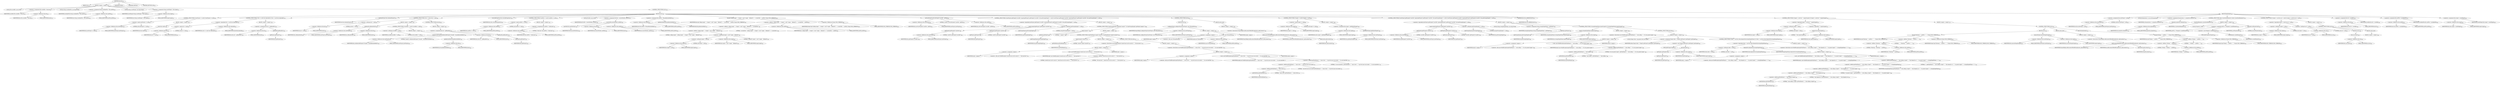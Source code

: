 digraph "execute" {  
"489" [label = <(METHOD,execute)<SUB>324</SUB>> ]
"20" [label = <(PARAM,this)<SUB>324</SUB>> ]
"490" [label = <(BLOCK,&lt;empty&gt;,&lt;empty&gt;)<SUB>324</SUB>> ]
"491" [label = <(LOCAL,File savedDir: java.io.File)> ]
"492" [label = <(&lt;operator&gt;.assignment,File savedDir = this.dir)<SUB>325</SUB>> ]
"493" [label = <(IDENTIFIER,savedDir,File savedDir = this.dir)<SUB>325</SUB>> ]
"494" [label = <(&lt;operator&gt;.fieldAccess,this.dir)<SUB>325</SUB>> ]
"495" [label = <(IDENTIFIER,this,File savedDir = this.dir)<SUB>325</SUB>> ]
"496" [label = <(FIELD_IDENTIFIER,dir,dir)<SUB>325</SUB>> ]
"497" [label = <(LOCAL,String savedAntFile: java.lang.String)> ]
"498" [label = <(&lt;operator&gt;.assignment,String savedAntFile = this.antFile)<SUB>326</SUB>> ]
"499" [label = <(IDENTIFIER,savedAntFile,String savedAntFile = this.antFile)<SUB>326</SUB>> ]
"500" [label = <(&lt;operator&gt;.fieldAccess,this.antFile)<SUB>326</SUB>> ]
"501" [label = <(IDENTIFIER,this,String savedAntFile = this.antFile)<SUB>326</SUB>> ]
"502" [label = <(FIELD_IDENTIFIER,antFile,antFile)<SUB>326</SUB>> ]
"503" [label = <(LOCAL,String savedTarget: java.lang.String)> ]
"504" [label = <(&lt;operator&gt;.assignment,String savedTarget = this.target)<SUB>327</SUB>> ]
"505" [label = <(IDENTIFIER,savedTarget,String savedTarget = this.target)<SUB>327</SUB>> ]
"506" [label = <(&lt;operator&gt;.fieldAccess,this.target)<SUB>327</SUB>> ]
"507" [label = <(IDENTIFIER,this,String savedTarget = this.target)<SUB>327</SUB>> ]
"508" [label = <(FIELD_IDENTIFIER,target,target)<SUB>327</SUB>> ]
"509" [label = <(CONTROL_STRUCTURE,try,try)<SUB>328</SUB>> ]
"510" [label = <(BLOCK,try,try)<SUB>328</SUB>> ]
"511" [label = <(CONTROL_STRUCTURE,if (newProject == null),if (newProject == null))<SUB>329</SUB>> ]
"512" [label = <(&lt;operator&gt;.equals,newProject == null)<SUB>329</SUB>> ]
"513" [label = <(&lt;operator&gt;.fieldAccess,this.newProject)<SUB>329</SUB>> ]
"514" [label = <(IDENTIFIER,this,newProject == null)<SUB>329</SUB>> ]
"515" [label = <(FIELD_IDENTIFIER,newProject,newProject)<SUB>329</SUB>> ]
"516" [label = <(LITERAL,null,newProject == null)<SUB>329</SUB>> ]
"517" [label = <(BLOCK,&lt;empty&gt;,&lt;empty&gt;)<SUB>329</SUB>> ]
"518" [label = <(reinit,this.reinit())<SUB>330</SUB>> ]
"19" [label = <(IDENTIFIER,this,this.reinit())<SUB>330</SUB>> ]
"519" [label = <(CONTROL_STRUCTURE,if ((dir == null) &amp;&amp; (inheritAll)),if ((dir == null) &amp;&amp; (inheritAll)))<SUB>333</SUB>> ]
"520" [label = <(&lt;operator&gt;.logicalAnd,(dir == null) &amp;&amp; (inheritAll))<SUB>333</SUB>> ]
"521" [label = <(&lt;operator&gt;.equals,dir == null)<SUB>333</SUB>> ]
"522" [label = <(&lt;operator&gt;.fieldAccess,this.dir)<SUB>333</SUB>> ]
"523" [label = <(IDENTIFIER,this,dir == null)<SUB>333</SUB>> ]
"524" [label = <(FIELD_IDENTIFIER,dir,dir)<SUB>333</SUB>> ]
"525" [label = <(LITERAL,null,dir == null)<SUB>333</SUB>> ]
"526" [label = <(&lt;operator&gt;.fieldAccess,this.inheritAll)<SUB>333</SUB>> ]
"527" [label = <(IDENTIFIER,this,(dir == null) &amp;&amp; (inheritAll))<SUB>333</SUB>> ]
"528" [label = <(FIELD_IDENTIFIER,inheritAll,inheritAll)<SUB>333</SUB>> ]
"529" [label = <(BLOCK,&lt;empty&gt;,&lt;empty&gt;)<SUB>333</SUB>> ]
"530" [label = <(&lt;operator&gt;.assignment,this.dir = getBaseDir())<SUB>334</SUB>> ]
"531" [label = <(&lt;operator&gt;.fieldAccess,this.dir)<SUB>334</SUB>> ]
"532" [label = <(IDENTIFIER,this,this.dir = getBaseDir())<SUB>334</SUB>> ]
"533" [label = <(FIELD_IDENTIFIER,dir,dir)<SUB>334</SUB>> ]
"534" [label = <(getBaseDir,getBaseDir())<SUB>334</SUB>> ]
"535" [label = <(getProject,getProject())<SUB>334</SUB>> ]
"21" [label = <(IDENTIFIER,this,getProject())<SUB>334</SUB>> ]
"536" [label = <(initializeProject,this.initializeProject())<SUB>337</SUB>> ]
"22" [label = <(IDENTIFIER,this,this.initializeProject())<SUB>337</SUB>> ]
"537" [label = <(CONTROL_STRUCTURE,if (dir != null),if (dir != null))<SUB>339</SUB>> ]
"538" [label = <(&lt;operator&gt;.notEquals,dir != null)<SUB>339</SUB>> ]
"539" [label = <(&lt;operator&gt;.fieldAccess,this.dir)<SUB>339</SUB>> ]
"540" [label = <(IDENTIFIER,this,dir != null)<SUB>339</SUB>> ]
"541" [label = <(FIELD_IDENTIFIER,dir,dir)<SUB>339</SUB>> ]
"542" [label = <(LITERAL,null,dir != null)<SUB>339</SUB>> ]
"543" [label = <(BLOCK,&lt;empty&gt;,&lt;empty&gt;)<SUB>339</SUB>> ]
"544" [label = <(setBaseDir,setBaseDir(dir))<SUB>340</SUB>> ]
"545" [label = <(&lt;operator&gt;.fieldAccess,this.newProject)<SUB>340</SUB>> ]
"546" [label = <(IDENTIFIER,this,setBaseDir(dir))<SUB>340</SUB>> ]
"547" [label = <(FIELD_IDENTIFIER,newProject,newProject)<SUB>340</SUB>> ]
"548" [label = <(&lt;operator&gt;.fieldAccess,this.dir)<SUB>340</SUB>> ]
"549" [label = <(IDENTIFIER,this,setBaseDir(dir))<SUB>340</SUB>> ]
"550" [label = <(FIELD_IDENTIFIER,dir,dir)<SUB>340</SUB>> ]
"551" [label = <(CONTROL_STRUCTURE,if (savedDir != null),if (savedDir != null))<SUB>341</SUB>> ]
"552" [label = <(&lt;operator&gt;.notEquals,savedDir != null)<SUB>341</SUB>> ]
"553" [label = <(IDENTIFIER,savedDir,savedDir != null)<SUB>341</SUB>> ]
"554" [label = <(LITERAL,null,savedDir != null)<SUB>341</SUB>> ]
"555" [label = <(BLOCK,&lt;empty&gt;,&lt;empty&gt;)<SUB>341</SUB>> ]
"556" [label = <(setInheritedProperty,setInheritedProperty(&quot;basedir&quot;, dir.getAbsolutePath()))<SUB>343</SUB>> ]
"557" [label = <(&lt;operator&gt;.fieldAccess,this.newProject)<SUB>343</SUB>> ]
"558" [label = <(IDENTIFIER,this,setInheritedProperty(&quot;basedir&quot;, dir.getAbsolutePath()))<SUB>343</SUB>> ]
"559" [label = <(FIELD_IDENTIFIER,newProject,newProject)<SUB>343</SUB>> ]
"560" [label = <(LITERAL,&quot;basedir&quot;,setInheritedProperty(&quot;basedir&quot;, dir.getAbsolutePath()))<SUB>343</SUB>> ]
"561" [label = <(getAbsolutePath,dir.getAbsolutePath())<SUB>344</SUB>> ]
"562" [label = <(&lt;operator&gt;.fieldAccess,this.dir)<SUB>344</SUB>> ]
"563" [label = <(IDENTIFIER,this,dir.getAbsolutePath())<SUB>344</SUB>> ]
"564" [label = <(FIELD_IDENTIFIER,dir,dir)<SUB>344</SUB>> ]
"565" [label = <(CONTROL_STRUCTURE,else,else)<SUB>346</SUB>> ]
"566" [label = <(BLOCK,&lt;empty&gt;,&lt;empty&gt;)<SUB>346</SUB>> ]
"567" [label = <(&lt;operator&gt;.assignment,this.dir = getBaseDir())<SUB>347</SUB>> ]
"568" [label = <(&lt;operator&gt;.fieldAccess,this.dir)<SUB>347</SUB>> ]
"569" [label = <(IDENTIFIER,this,this.dir = getBaseDir())<SUB>347</SUB>> ]
"570" [label = <(FIELD_IDENTIFIER,dir,dir)<SUB>347</SUB>> ]
"571" [label = <(getBaseDir,getBaseDir())<SUB>347</SUB>> ]
"572" [label = <(getProject,getProject())<SUB>347</SUB>> ]
"23" [label = <(IDENTIFIER,this,getProject())<SUB>347</SUB>> ]
"573" [label = <(overrideProperties,this.overrideProperties())<SUB>350</SUB>> ]
"24" [label = <(IDENTIFIER,this,this.overrideProperties())<SUB>350</SUB>> ]
"574" [label = <(CONTROL_STRUCTURE,if (antFile == null),if (antFile == null))<SUB>352</SUB>> ]
"575" [label = <(&lt;operator&gt;.equals,antFile == null)<SUB>352</SUB>> ]
"576" [label = <(&lt;operator&gt;.fieldAccess,this.antFile)<SUB>352</SUB>> ]
"577" [label = <(IDENTIFIER,this,antFile == null)<SUB>352</SUB>> ]
"578" [label = <(FIELD_IDENTIFIER,antFile,antFile)<SUB>352</SUB>> ]
"579" [label = <(LITERAL,null,antFile == null)<SUB>352</SUB>> ]
"580" [label = <(BLOCK,&lt;empty&gt;,&lt;empty&gt;)<SUB>352</SUB>> ]
"581" [label = <(&lt;operator&gt;.assignment,this.antFile = &quot;build.xml&quot;)<SUB>353</SUB>> ]
"582" [label = <(&lt;operator&gt;.fieldAccess,this.antFile)<SUB>353</SUB>> ]
"583" [label = <(IDENTIFIER,this,this.antFile = &quot;build.xml&quot;)<SUB>353</SUB>> ]
"584" [label = <(FIELD_IDENTIFIER,antFile,antFile)<SUB>353</SUB>> ]
"585" [label = <(LITERAL,&quot;build.xml&quot;,this.antFile = &quot;build.xml&quot;)<SUB>353</SUB>> ]
"586" [label = <(LOCAL,File file: java.io.File)> ]
"587" [label = <(&lt;operator&gt;.assignment,File file = resolveFile(dir, antFile))<SUB>356</SUB>> ]
"588" [label = <(IDENTIFIER,file,File file = resolveFile(dir, antFile))<SUB>356</SUB>> ]
"589" [label = <(resolveFile,resolveFile(dir, antFile))<SUB>356</SUB>> ]
"590" [label = <(newFileUtils,newFileUtils())<SUB>356</SUB>> ]
"591" [label = <(IDENTIFIER,FileUtils,newFileUtils())<SUB>356</SUB>> ]
"592" [label = <(&lt;operator&gt;.fieldAccess,this.dir)<SUB>356</SUB>> ]
"593" [label = <(IDENTIFIER,this,resolveFile(dir, antFile))<SUB>356</SUB>> ]
"594" [label = <(FIELD_IDENTIFIER,dir,dir)<SUB>356</SUB>> ]
"595" [label = <(&lt;operator&gt;.fieldAccess,this.antFile)<SUB>356</SUB>> ]
"596" [label = <(IDENTIFIER,this,resolveFile(dir, antFile))<SUB>356</SUB>> ]
"597" [label = <(FIELD_IDENTIFIER,antFile,antFile)<SUB>356</SUB>> ]
"598" [label = <(&lt;operator&gt;.assignment,this.antFile = file.getAbsolutePath())<SUB>357</SUB>> ]
"599" [label = <(&lt;operator&gt;.fieldAccess,this.antFile)<SUB>357</SUB>> ]
"600" [label = <(IDENTIFIER,this,this.antFile = file.getAbsolutePath())<SUB>357</SUB>> ]
"601" [label = <(FIELD_IDENTIFIER,antFile,antFile)<SUB>357</SUB>> ]
"602" [label = <(getAbsolutePath,file.getAbsolutePath())<SUB>357</SUB>> ]
"603" [label = <(IDENTIFIER,file,file.getAbsolutePath())<SUB>357</SUB>> ]
"604" [label = <(log,log(&quot;calling target &quot; + (target != null ? target : &quot;[default]&quot;) + &quot; in build file &quot; + antFile, Project.MSG_VERBOSE))<SUB>359</SUB>> ]
"25" [label = <(IDENTIFIER,this,log(&quot;calling target &quot; + (target != null ? target : &quot;[default]&quot;) + &quot; in build file &quot; + antFile, Project.MSG_VERBOSE))<SUB>359</SUB>> ]
"605" [label = <(&lt;operator&gt;.addition,&quot;calling target &quot; + (target != null ? target : &quot;[default]&quot;) + &quot; in build file &quot; + antFile)<SUB>359</SUB>> ]
"606" [label = <(&lt;operator&gt;.addition,&quot;calling target &quot; + (target != null ? target : &quot;[default]&quot;) + &quot; in build file &quot;)<SUB>359</SUB>> ]
"607" [label = <(&lt;operator&gt;.addition,&quot;calling target &quot; + (target != null ? target : &quot;[default]&quot;))<SUB>359</SUB>> ]
"608" [label = <(LITERAL,&quot;calling target &quot;,&quot;calling target &quot; + (target != null ? target : &quot;[default]&quot;))<SUB>359</SUB>> ]
"609" [label = <(&lt;operator&gt;.conditional,target != null ? target : &quot;[default]&quot;)<SUB>359</SUB>> ]
"610" [label = <(&lt;operator&gt;.notEquals,target != null)<SUB>359</SUB>> ]
"611" [label = <(&lt;operator&gt;.fieldAccess,this.target)<SUB>359</SUB>> ]
"612" [label = <(IDENTIFIER,this,target != null)<SUB>359</SUB>> ]
"613" [label = <(FIELD_IDENTIFIER,target,target)<SUB>359</SUB>> ]
"614" [label = <(LITERAL,null,target != null)<SUB>359</SUB>> ]
"615" [label = <(&lt;operator&gt;.fieldAccess,this.target)<SUB>359</SUB>> ]
"616" [label = <(IDENTIFIER,this,target != null ? target : &quot;[default]&quot;)<SUB>359</SUB>> ]
"617" [label = <(FIELD_IDENTIFIER,target,target)<SUB>359</SUB>> ]
"618" [label = <(LITERAL,&quot;[default]&quot;,target != null ? target : &quot;[default]&quot;)<SUB>359</SUB>> ]
"619" [label = <(LITERAL,&quot; in build file &quot;,&quot;calling target &quot; + (target != null ? target : &quot;[default]&quot;) + &quot; in build file &quot;)<SUB>360</SUB>> ]
"620" [label = <(&lt;operator&gt;.fieldAccess,this.antFile)<SUB>360</SUB>> ]
"621" [label = <(IDENTIFIER,this,&quot;calling target &quot; + (target != null ? target : &quot;[default]&quot;) + &quot; in build file &quot; + antFile)<SUB>360</SUB>> ]
"622" [label = <(FIELD_IDENTIFIER,antFile,antFile)<SUB>360</SUB>> ]
"623" [label = <(&lt;operator&gt;.fieldAccess,Project.MSG_VERBOSE)<SUB>360</SUB>> ]
"624" [label = <(IDENTIFIER,Project,log(&quot;calling target &quot; + (target != null ? target : &quot;[default]&quot;) + &quot; in build file &quot; + antFile, Project.MSG_VERBOSE))<SUB>360</SUB>> ]
"625" [label = <(FIELD_IDENTIFIER,MSG_VERBOSE,MSG_VERBOSE)<SUB>360</SUB>> ]
"626" [label = <(setUserProperty,setUserProperty(&quot;ant.file&quot;, antFile))<SUB>361</SUB>> ]
"627" [label = <(&lt;operator&gt;.fieldAccess,this.newProject)<SUB>361</SUB>> ]
"628" [label = <(IDENTIFIER,this,setUserProperty(&quot;ant.file&quot;, antFile))<SUB>361</SUB>> ]
"629" [label = <(FIELD_IDENTIFIER,newProject,newProject)<SUB>361</SUB>> ]
"630" [label = <(LITERAL,&quot;ant.file&quot;,setUserProperty(&quot;ant.file&quot;, antFile))<SUB>361</SUB>> ]
"631" [label = <(&lt;operator&gt;.fieldAccess,this.antFile)<SUB>361</SUB>> ]
"632" [label = <(IDENTIFIER,this,setUserProperty(&quot;ant.file&quot;, antFile))<SUB>361</SUB>> ]
"633" [label = <(FIELD_IDENTIFIER,antFile,antFile)<SUB>361</SUB>> ]
"634" [label = <(CONTROL_STRUCTURE,if (newProject.getProperty(&quot;ant.file&quot;).equals(getProject().getProperty(&quot;ant.file&quot;)) &amp;&amp; getOwningTarget() != null),if (newProject.getProperty(&quot;ant.file&quot;).equals(getProject().getProperty(&quot;ant.file&quot;)) &amp;&amp; getOwningTarget() != null))<SUB>365</SUB>> ]
"635" [label = <(&lt;operator&gt;.logicalAnd,newProject.getProperty(&quot;ant.file&quot;).equals(getProject().getProperty(&quot;ant.file&quot;)) &amp;&amp; getOwningTarget() != null)<SUB>365</SUB>> ]
"636" [label = <(equals,equals(getProject().getProperty(&quot;ant.file&quot;)))<SUB>365</SUB>> ]
"637" [label = <(getProperty,getProperty(&quot;ant.file&quot;))<SUB>365</SUB>> ]
"638" [label = <(&lt;operator&gt;.fieldAccess,this.newProject)<SUB>365</SUB>> ]
"639" [label = <(IDENTIFIER,this,getProperty(&quot;ant.file&quot;))<SUB>365</SUB>> ]
"640" [label = <(FIELD_IDENTIFIER,newProject,newProject)<SUB>365</SUB>> ]
"641" [label = <(LITERAL,&quot;ant.file&quot;,getProperty(&quot;ant.file&quot;))<SUB>365</SUB>> ]
"642" [label = <(getProperty,getProperty(&quot;ant.file&quot;))<SUB>366</SUB>> ]
"643" [label = <(getProject,getProject())<SUB>366</SUB>> ]
"26" [label = <(IDENTIFIER,this,getProject())<SUB>366</SUB>> ]
"644" [label = <(LITERAL,&quot;ant.file&quot;,getProperty(&quot;ant.file&quot;))<SUB>366</SUB>> ]
"645" [label = <(&lt;operator&gt;.notEquals,getOwningTarget() != null)<SUB>367</SUB>> ]
"646" [label = <(getOwningTarget,getOwningTarget())<SUB>367</SUB>> ]
"27" [label = <(IDENTIFIER,this,getOwningTarget())<SUB>367</SUB>> ]
"647" [label = <(LITERAL,null,getOwningTarget() != null)<SUB>367</SUB>> ]
"648" [label = <(BLOCK,&lt;empty&gt;,&lt;empty&gt;)<SUB>367</SUB>> ]
"649" [label = <(CONTROL_STRUCTURE,if (getOwningTarget().getName().equals(&quot;&quot;)),if (getOwningTarget().getName().equals(&quot;&quot;)))<SUB>369</SUB>> ]
"650" [label = <(equals,equals(&quot;&quot;))<SUB>369</SUB>> ]
"651" [label = <(getName,getName())<SUB>369</SUB>> ]
"652" [label = <(getOwningTarget,getOwningTarget())<SUB>369</SUB>> ]
"28" [label = <(IDENTIFIER,this,getOwningTarget())<SUB>369</SUB>> ]
"653" [label = <(LITERAL,&quot;&quot;,equals(&quot;&quot;))<SUB>369</SUB>> ]
"654" [label = <(BLOCK,&lt;empty&gt;,&lt;empty&gt;)<SUB>369</SUB>> ]
"655" [label = <(CONTROL_STRUCTURE,if (getTaskName().equals(&quot;antcall&quot;)),if (getTaskName().equals(&quot;antcall&quot;)))<SUB>370</SUB>> ]
"656" [label = <(equals,equals(&quot;antcall&quot;))<SUB>370</SUB>> ]
"657" [label = <(getTaskName,getTaskName())<SUB>370</SUB>> ]
"29" [label = <(IDENTIFIER,this,getTaskName())<SUB>370</SUB>> ]
"658" [label = <(LITERAL,&quot;antcall&quot;,equals(&quot;antcall&quot;))<SUB>370</SUB>> ]
"659" [label = <(BLOCK,&lt;empty&gt;,&lt;empty&gt;)<SUB>370</SUB>> ]
"660" [label = <(&lt;operator&gt;.throw,throw new BuildException(&quot;antcall must not be used at&quot; + &quot; the top level.&quot;);)<SUB>371</SUB>> ]
"661" [label = <(BLOCK,&lt;empty&gt;,&lt;empty&gt;)<SUB>371</SUB>> ]
"662" [label = <(&lt;operator&gt;.assignment,&lt;empty&gt;)> ]
"663" [label = <(IDENTIFIER,$obj7,&lt;empty&gt;)> ]
"664" [label = <(&lt;operator&gt;.alloc,new BuildException(&quot;antcall must not be used at&quot; + &quot; the top level.&quot;))<SUB>371</SUB>> ]
"665" [label = <(&lt;init&gt;,new BuildException(&quot;antcall must not be used at&quot; + &quot; the top level.&quot;))<SUB>371</SUB>> ]
"666" [label = <(IDENTIFIER,$obj7,new BuildException(&quot;antcall must not be used at&quot; + &quot; the top level.&quot;))> ]
"667" [label = <(&lt;operator&gt;.addition,&quot;antcall must not be used at&quot; + &quot; the top level.&quot;)<SUB>371</SUB>> ]
"668" [label = <(LITERAL,&quot;antcall must not be used at&quot;,&quot;antcall must not be used at&quot; + &quot; the top level.&quot;)<SUB>371</SUB>> ]
"669" [label = <(LITERAL,&quot; the top level.&quot;,&quot;antcall must not be used at&quot; + &quot; the top level.&quot;)<SUB>372</SUB>> ]
"670" [label = <(IDENTIFIER,$obj7,&lt;empty&gt;)> ]
"671" [label = <(CONTROL_STRUCTURE,else,else)<SUB>373</SUB>> ]
"672" [label = <(BLOCK,&lt;empty&gt;,&lt;empty&gt;)<SUB>373</SUB>> ]
"673" [label = <(&lt;operator&gt;.throw,throw new BuildException(getTaskName() + &quot; task at the&quot; + &quot; top level must not invoke&quot; + &quot; its own build file.&quot;);)<SUB>374</SUB>> ]
"674" [label = <(BLOCK,&lt;empty&gt;,&lt;empty&gt;)<SUB>374</SUB>> ]
"675" [label = <(&lt;operator&gt;.assignment,&lt;empty&gt;)> ]
"676" [label = <(IDENTIFIER,$obj8,&lt;empty&gt;)> ]
"677" [label = <(&lt;operator&gt;.alloc,new BuildException(getTaskName() + &quot; task at the&quot; + &quot; top level must not invoke&quot; + &quot; its own build file.&quot;))<SUB>374</SUB>> ]
"678" [label = <(&lt;init&gt;,new BuildException(getTaskName() + &quot; task at the&quot; + &quot; top level must not invoke&quot; + &quot; its own build file.&quot;))<SUB>374</SUB>> ]
"679" [label = <(IDENTIFIER,$obj8,new BuildException(getTaskName() + &quot; task at the&quot; + &quot; top level must not invoke&quot; + &quot; its own build file.&quot;))> ]
"680" [label = <(&lt;operator&gt;.addition,getTaskName() + &quot; task at the&quot; + &quot; top level must not invoke&quot; + &quot; its own build file.&quot;)<SUB>374</SUB>> ]
"681" [label = <(&lt;operator&gt;.addition,getTaskName() + &quot; task at the&quot; + &quot; top level must not invoke&quot;)<SUB>374</SUB>> ]
"682" [label = <(&lt;operator&gt;.addition,getTaskName() + &quot; task at the&quot;)<SUB>374</SUB>> ]
"683" [label = <(getTaskName,getTaskName())<SUB>374</SUB>> ]
"30" [label = <(IDENTIFIER,this,getTaskName())<SUB>374</SUB>> ]
"684" [label = <(LITERAL,&quot; task at the&quot;,getTaskName() + &quot; task at the&quot;)<SUB>374</SUB>> ]
"685" [label = <(LITERAL,&quot; top level must not invoke&quot;,getTaskName() + &quot; task at the&quot; + &quot; top level must not invoke&quot;)<SUB>375</SUB>> ]
"686" [label = <(LITERAL,&quot; its own build file.&quot;,getTaskName() + &quot; task at the&quot; + &quot; top level must not invoke&quot; + &quot; its own build file.&quot;)<SUB>376</SUB>> ]
"687" [label = <(IDENTIFIER,$obj8,&lt;empty&gt;)> ]
"688" [label = <(CONTROL_STRUCTURE,try,try)<SUB>381</SUB>> ]
"689" [label = <(BLOCK,try,try)<SUB>381</SUB>> ]
"690" [label = <(configureProject,configureProject(newProject, new File(antFile)))<SUB>382</SUB>> ]
"691" [label = <(IDENTIFIER,ProjectHelper,configureProject(newProject, new File(antFile)))<SUB>382</SUB>> ]
"692" [label = <(&lt;operator&gt;.fieldAccess,this.newProject)<SUB>382</SUB>> ]
"693" [label = <(IDENTIFIER,this,configureProject(newProject, new File(antFile)))<SUB>382</SUB>> ]
"694" [label = <(FIELD_IDENTIFIER,newProject,newProject)<SUB>382</SUB>> ]
"695" [label = <(BLOCK,&lt;empty&gt;,&lt;empty&gt;)<SUB>382</SUB>> ]
"696" [label = <(&lt;operator&gt;.assignment,&lt;empty&gt;)> ]
"697" [label = <(IDENTIFIER,$obj9,&lt;empty&gt;)> ]
"698" [label = <(&lt;operator&gt;.alloc,new File(antFile))<SUB>382</SUB>> ]
"699" [label = <(&lt;init&gt;,new File(antFile))<SUB>382</SUB>> ]
"700" [label = <(IDENTIFIER,$obj9,new File(antFile))> ]
"701" [label = <(&lt;operator&gt;.fieldAccess,this.antFile)<SUB>382</SUB>> ]
"702" [label = <(IDENTIFIER,this,new File(antFile))<SUB>382</SUB>> ]
"703" [label = <(FIELD_IDENTIFIER,antFile,antFile)<SUB>382</SUB>> ]
"704" [label = <(IDENTIFIER,$obj9,&lt;empty&gt;)> ]
"705" [label = <(BLOCK,catch,catch)> ]
"706" [label = <(BLOCK,&lt;empty&gt;,&lt;empty&gt;)<SUB>383</SUB>> ]
"707" [label = <(&lt;operator&gt;.throw,throw ProjectHelper.addLocationToBuildException(ex, getLocation());)<SUB>384</SUB>> ]
"708" [label = <(addLocationToBuildException,addLocationToBuildException(ex, getLocation()))<SUB>384</SUB>> ]
"709" [label = <(IDENTIFIER,ProjectHelper,addLocationToBuildException(ex, getLocation()))<SUB>384</SUB>> ]
"710" [label = <(IDENTIFIER,ex,addLocationToBuildException(ex, getLocation()))<SUB>385</SUB>> ]
"711" [label = <(getLocation,getLocation())<SUB>385</SUB>> ]
"31" [label = <(IDENTIFIER,this,getLocation())<SUB>385</SUB>> ]
"712" [label = <(CONTROL_STRUCTURE,if (target == null),if (target == null))<SUB>388</SUB>> ]
"713" [label = <(&lt;operator&gt;.equals,target == null)<SUB>388</SUB>> ]
"714" [label = <(&lt;operator&gt;.fieldAccess,this.target)<SUB>388</SUB>> ]
"715" [label = <(IDENTIFIER,this,target == null)<SUB>388</SUB>> ]
"716" [label = <(FIELD_IDENTIFIER,target,target)<SUB>388</SUB>> ]
"717" [label = <(LITERAL,null,target == null)<SUB>388</SUB>> ]
"718" [label = <(BLOCK,&lt;empty&gt;,&lt;empty&gt;)<SUB>388</SUB>> ]
"719" [label = <(&lt;operator&gt;.assignment,this.target = getDefaultTarget())<SUB>389</SUB>> ]
"720" [label = <(&lt;operator&gt;.fieldAccess,this.target)<SUB>389</SUB>> ]
"721" [label = <(IDENTIFIER,this,this.target = getDefaultTarget())<SUB>389</SUB>> ]
"722" [label = <(FIELD_IDENTIFIER,target,target)<SUB>389</SUB>> ]
"723" [label = <(getDefaultTarget,getDefaultTarget())<SUB>389</SUB>> ]
"724" [label = <(&lt;operator&gt;.fieldAccess,this.newProject)<SUB>389</SUB>> ]
"725" [label = <(IDENTIFIER,this,getDefaultTarget())<SUB>389</SUB>> ]
"726" [label = <(FIELD_IDENTIFIER,newProject,newProject)<SUB>389</SUB>> ]
"727" [label = <(CONTROL_STRUCTURE,if (newProject.getProperty(&quot;ant.file&quot;).equals(getProject().getProperty(&quot;ant.file&quot;)) &amp;&amp; getOwningTarget() != null),if (newProject.getProperty(&quot;ant.file&quot;).equals(getProject().getProperty(&quot;ant.file&quot;)) &amp;&amp; getOwningTarget() != null))<SUB>392</SUB>> ]
"728" [label = <(&lt;operator&gt;.logicalAnd,newProject.getProperty(&quot;ant.file&quot;).equals(getProject().getProperty(&quot;ant.file&quot;)) &amp;&amp; getOwningTarget() != null)<SUB>392</SUB>> ]
"729" [label = <(equals,equals(getProject().getProperty(&quot;ant.file&quot;)))<SUB>392</SUB>> ]
"730" [label = <(getProperty,getProperty(&quot;ant.file&quot;))<SUB>392</SUB>> ]
"731" [label = <(&lt;operator&gt;.fieldAccess,this.newProject)<SUB>392</SUB>> ]
"732" [label = <(IDENTIFIER,this,getProperty(&quot;ant.file&quot;))<SUB>392</SUB>> ]
"733" [label = <(FIELD_IDENTIFIER,newProject,newProject)<SUB>392</SUB>> ]
"734" [label = <(LITERAL,&quot;ant.file&quot;,getProperty(&quot;ant.file&quot;))<SUB>392</SUB>> ]
"735" [label = <(getProperty,getProperty(&quot;ant.file&quot;))<SUB>393</SUB>> ]
"736" [label = <(getProject,getProject())<SUB>393</SUB>> ]
"32" [label = <(IDENTIFIER,this,getProject())<SUB>393</SUB>> ]
"737" [label = <(LITERAL,&quot;ant.file&quot;,getProperty(&quot;ant.file&quot;))<SUB>393</SUB>> ]
"738" [label = <(&lt;operator&gt;.notEquals,getOwningTarget() != null)<SUB>394</SUB>> ]
"739" [label = <(getOwningTarget,getOwningTarget())<SUB>394</SUB>> ]
"33" [label = <(IDENTIFIER,this,getOwningTarget())<SUB>394</SUB>> ]
"740" [label = <(LITERAL,null,getOwningTarget() != null)<SUB>394</SUB>> ]
"741" [label = <(BLOCK,&lt;empty&gt;,&lt;empty&gt;)<SUB>394</SUB>> ]
"742" [label = <(LOCAL,String owningTargetName: java.lang.String)> ]
"743" [label = <(&lt;operator&gt;.assignment,String owningTargetName = getName())<SUB>396</SUB>> ]
"744" [label = <(IDENTIFIER,owningTargetName,String owningTargetName = getName())<SUB>396</SUB>> ]
"745" [label = <(getName,getName())<SUB>396</SUB>> ]
"746" [label = <(getOwningTarget,getOwningTarget())<SUB>396</SUB>> ]
"34" [label = <(IDENTIFIER,this,getOwningTarget())<SUB>396</SUB>> ]
"747" [label = <(CONTROL_STRUCTURE,if (owningTargetName.equals(target)),if (owningTargetName.equals(target)))<SUB>398</SUB>> ]
"748" [label = <(equals,owningTargetName.equals(target))<SUB>398</SUB>> ]
"749" [label = <(IDENTIFIER,owningTargetName,owningTargetName.equals(target))<SUB>398</SUB>> ]
"750" [label = <(&lt;operator&gt;.fieldAccess,this.target)<SUB>398</SUB>> ]
"751" [label = <(IDENTIFIER,this,owningTargetName.equals(target))<SUB>398</SUB>> ]
"752" [label = <(FIELD_IDENTIFIER,target,target)<SUB>398</SUB>> ]
"753" [label = <(BLOCK,&lt;empty&gt;,&lt;empty&gt;)<SUB>398</SUB>> ]
"754" [label = <(&lt;operator&gt;.throw,throw new BuildException(getTaskName() + &quot; task calling &quot; + &quot;its own parent target.&quot;);)<SUB>399</SUB>> ]
"755" [label = <(BLOCK,&lt;empty&gt;,&lt;empty&gt;)<SUB>399</SUB>> ]
"756" [label = <(&lt;operator&gt;.assignment,&lt;empty&gt;)> ]
"757" [label = <(IDENTIFIER,$obj10,&lt;empty&gt;)> ]
"758" [label = <(&lt;operator&gt;.alloc,new BuildException(getTaskName() + &quot; task calling &quot; + &quot;its own parent target.&quot;))<SUB>399</SUB>> ]
"759" [label = <(&lt;init&gt;,new BuildException(getTaskName() + &quot; task calling &quot; + &quot;its own parent target.&quot;))<SUB>399</SUB>> ]
"760" [label = <(IDENTIFIER,$obj10,new BuildException(getTaskName() + &quot; task calling &quot; + &quot;its own parent target.&quot;))> ]
"761" [label = <(&lt;operator&gt;.addition,getTaskName() + &quot; task calling &quot; + &quot;its own parent target.&quot;)<SUB>399</SUB>> ]
"762" [label = <(&lt;operator&gt;.addition,getTaskName() + &quot; task calling &quot;)<SUB>399</SUB>> ]
"763" [label = <(getTaskName,getTaskName())<SUB>399</SUB>> ]
"35" [label = <(IDENTIFIER,this,getTaskName())<SUB>399</SUB>> ]
"764" [label = <(LITERAL,&quot; task calling &quot;,getTaskName() + &quot; task calling &quot;)<SUB>399</SUB>> ]
"765" [label = <(LITERAL,&quot;its own parent target.&quot;,getTaskName() + &quot; task calling &quot; + &quot;its own parent target.&quot;)<SUB>400</SUB>> ]
"766" [label = <(IDENTIFIER,$obj10,&lt;empty&gt;)> ]
"767" [label = <(CONTROL_STRUCTURE,else,else)<SUB>401</SUB>> ]
"768" [label = <(BLOCK,&lt;empty&gt;,&lt;empty&gt;)<SUB>401</SUB>> ]
"769" [label = <(LOCAL,Target other: org.apache.tools.ant.Target)> ]
"770" [label = <(&lt;operator&gt;.assignment,Target other = (Target) getProject().getTargets().get(target))<SUB>402</SUB>> ]
"771" [label = <(IDENTIFIER,other,Target other = (Target) getProject().getTargets().get(target))<SUB>402</SUB>> ]
"772" [label = <(&lt;operator&gt;.cast,(Target) getProject().getTargets().get(target))<SUB>403</SUB>> ]
"773" [label = <(TYPE_REF,Target,Target)<SUB>403</SUB>> ]
"774" [label = <(get,get(target))<SUB>403</SUB>> ]
"775" [label = <(getTargets,getTargets())<SUB>403</SUB>> ]
"776" [label = <(getProject,getProject())<SUB>403</SUB>> ]
"36" [label = <(IDENTIFIER,this,getProject())<SUB>403</SUB>> ]
"777" [label = <(&lt;operator&gt;.fieldAccess,this.target)<SUB>403</SUB>> ]
"778" [label = <(IDENTIFIER,this,get(target))<SUB>403</SUB>> ]
"779" [label = <(FIELD_IDENTIFIER,target,target)<SUB>403</SUB>> ]
"780" [label = <(CONTROL_STRUCTURE,if (other != null &amp;&amp; other.dependsOn(owningTargetName)),if (other != null &amp;&amp; other.dependsOn(owningTargetName)))<SUB>404</SUB>> ]
"781" [label = <(&lt;operator&gt;.logicalAnd,other != null &amp;&amp; other.dependsOn(owningTargetName))<SUB>404</SUB>> ]
"782" [label = <(&lt;operator&gt;.notEquals,other != null)<SUB>404</SUB>> ]
"783" [label = <(IDENTIFIER,other,other != null)<SUB>404</SUB>> ]
"784" [label = <(LITERAL,null,other != null)<SUB>404</SUB>> ]
"785" [label = <(dependsOn,dependsOn(owningTargetName))<SUB>404</SUB>> ]
"786" [label = <(IDENTIFIER,other,dependsOn(owningTargetName))<SUB>404</SUB>> ]
"787" [label = <(IDENTIFIER,owningTargetName,dependsOn(owningTargetName))<SUB>404</SUB>> ]
"788" [label = <(BLOCK,&lt;empty&gt;,&lt;empty&gt;)<SUB>404</SUB>> ]
"789" [label = <(&lt;operator&gt;.throw,throw new BuildException(getTaskName() + &quot; task calling a target&quot; + &quot; that depends on&quot; + &quot; its parent target \'&quot; + owningTargetName + &quot;\'.&quot;);)<SUB>405</SUB>> ]
"790" [label = <(BLOCK,&lt;empty&gt;,&lt;empty&gt;)<SUB>405</SUB>> ]
"791" [label = <(&lt;operator&gt;.assignment,&lt;empty&gt;)> ]
"792" [label = <(IDENTIFIER,$obj11,&lt;empty&gt;)> ]
"793" [label = <(&lt;operator&gt;.alloc,new BuildException(getTaskName() + &quot; task calling a target&quot; + &quot; that depends on&quot; + &quot; its parent target \'&quot; + owningTargetName + &quot;\'.&quot;))<SUB>405</SUB>> ]
"794" [label = <(&lt;init&gt;,new BuildException(getTaskName() + &quot; task calling a target&quot; + &quot; that depends on&quot; + &quot; its parent target \'&quot; + owningTargetName + &quot;\'.&quot;))<SUB>405</SUB>> ]
"795" [label = <(IDENTIFIER,$obj11,new BuildException(getTaskName() + &quot; task calling a target&quot; + &quot; that depends on&quot; + &quot; its parent target \'&quot; + owningTargetName + &quot;\'.&quot;))> ]
"796" [label = <(&lt;operator&gt;.addition,getTaskName() + &quot; task calling a target&quot; + &quot; that depends on&quot; + &quot; its parent target \'&quot; + owningTargetName + &quot;\'.&quot;)<SUB>405</SUB>> ]
"797" [label = <(&lt;operator&gt;.addition,getTaskName() + &quot; task calling a target&quot; + &quot; that depends on&quot; + &quot; its parent target \'&quot; + owningTargetName)<SUB>405</SUB>> ]
"798" [label = <(&lt;operator&gt;.addition,getTaskName() + &quot; task calling a target&quot; + &quot; that depends on&quot; + &quot; its parent target \'&quot;)<SUB>405</SUB>> ]
"799" [label = <(&lt;operator&gt;.addition,getTaskName() + &quot; task calling a target&quot; + &quot; that depends on&quot;)<SUB>405</SUB>> ]
"800" [label = <(&lt;operator&gt;.addition,getTaskName() + &quot; task calling a target&quot;)<SUB>405</SUB>> ]
"801" [label = <(getTaskName,getTaskName())<SUB>405</SUB>> ]
"37" [label = <(IDENTIFIER,this,getTaskName())<SUB>405</SUB>> ]
"802" [label = <(LITERAL,&quot; task calling a target&quot;,getTaskName() + &quot; task calling a target&quot;)<SUB>406</SUB>> ]
"803" [label = <(LITERAL,&quot; that depends on&quot;,getTaskName() + &quot; task calling a target&quot; + &quot; that depends on&quot;)<SUB>407</SUB>> ]
"804" [label = <(LITERAL,&quot; its parent target \'&quot;,getTaskName() + &quot; task calling a target&quot; + &quot; that depends on&quot; + &quot; its parent target \'&quot;)<SUB>408</SUB>> ]
"805" [label = <(IDENTIFIER,owningTargetName,getTaskName() + &quot; task calling a target&quot; + &quot; that depends on&quot; + &quot; its parent target \'&quot; + owningTargetName)<SUB>409</SUB>> ]
"806" [label = <(LITERAL,&quot;\'.&quot;,getTaskName() + &quot; task calling a target&quot; + &quot; that depends on&quot; + &quot; its parent target \'&quot; + owningTargetName + &quot;\'.&quot;)<SUB>410</SUB>> ]
"807" [label = <(IDENTIFIER,$obj11,&lt;empty&gt;)> ]
"808" [label = <(addReferences,this.addReferences())<SUB>415</SUB>> ]
"38" [label = <(IDENTIFIER,this,this.addReferences())<SUB>415</SUB>> ]
"809" [label = <(CONTROL_STRUCTURE,if (target != null &amp;&amp; !&quot;&quot;.equals(target)),if (target != null &amp;&amp; !&quot;&quot;.equals(target)))<SUB>417</SUB>> ]
"810" [label = <(&lt;operator&gt;.logicalAnd,target != null &amp;&amp; !&quot;&quot;.equals(target))<SUB>417</SUB>> ]
"811" [label = <(&lt;operator&gt;.notEquals,target != null)<SUB>417</SUB>> ]
"812" [label = <(&lt;operator&gt;.fieldAccess,this.target)<SUB>417</SUB>> ]
"813" [label = <(IDENTIFIER,this,target != null)<SUB>417</SUB>> ]
"814" [label = <(FIELD_IDENTIFIER,target,target)<SUB>417</SUB>> ]
"815" [label = <(LITERAL,null,target != null)<SUB>417</SUB>> ]
"816" [label = <(&lt;operator&gt;.logicalNot,!&quot;&quot;.equals(target))<SUB>417</SUB>> ]
"817" [label = <(equals,this.equals(target))<SUB>417</SUB>> ]
"818" [label = <(LITERAL,&quot;&quot;,this.equals(target))<SUB>417</SUB>> ]
"819" [label = <(&lt;operator&gt;.fieldAccess,this.target)<SUB>417</SUB>> ]
"820" [label = <(IDENTIFIER,this,this.equals(target))<SUB>417</SUB>> ]
"821" [label = <(FIELD_IDENTIFIER,target,target)<SUB>417</SUB>> ]
"822" [label = <(BLOCK,&lt;empty&gt;,&lt;empty&gt;)<SUB>417</SUB>> ]
"823" [label = <(CONTROL_STRUCTURE,try,try)<SUB>418</SUB>> ]
"824" [label = <(BLOCK,try,try)<SUB>418</SUB>> ]
"825" [label = <(log,log(&quot;Entering &quot; + antFile + &quot;...&quot;, Project.MSG_VERBOSE))<SUB>419</SUB>> ]
"39" [label = <(IDENTIFIER,this,log(&quot;Entering &quot; + antFile + &quot;...&quot;, Project.MSG_VERBOSE))<SUB>419</SUB>> ]
"826" [label = <(&lt;operator&gt;.addition,&quot;Entering &quot; + antFile + &quot;...&quot;)<SUB>419</SUB>> ]
"827" [label = <(&lt;operator&gt;.addition,&quot;Entering &quot; + antFile)<SUB>419</SUB>> ]
"828" [label = <(LITERAL,&quot;Entering &quot;,&quot;Entering &quot; + antFile)<SUB>419</SUB>> ]
"829" [label = <(&lt;operator&gt;.fieldAccess,this.antFile)<SUB>419</SUB>> ]
"830" [label = <(IDENTIFIER,this,&quot;Entering &quot; + antFile)<SUB>419</SUB>> ]
"831" [label = <(FIELD_IDENTIFIER,antFile,antFile)<SUB>419</SUB>> ]
"832" [label = <(LITERAL,&quot;...&quot;,&quot;Entering &quot; + antFile + &quot;...&quot;)<SUB>419</SUB>> ]
"833" [label = <(&lt;operator&gt;.fieldAccess,Project.MSG_VERBOSE)<SUB>419</SUB>> ]
"834" [label = <(IDENTIFIER,Project,log(&quot;Entering &quot; + antFile + &quot;...&quot;, Project.MSG_VERBOSE))<SUB>419</SUB>> ]
"835" [label = <(FIELD_IDENTIFIER,MSG_VERBOSE,MSG_VERBOSE)<SUB>419</SUB>> ]
"836" [label = <(executeTarget,executeTarget(target))<SUB>420</SUB>> ]
"837" [label = <(&lt;operator&gt;.fieldAccess,this.newProject)<SUB>420</SUB>> ]
"838" [label = <(IDENTIFIER,this,executeTarget(target))<SUB>420</SUB>> ]
"839" [label = <(FIELD_IDENTIFIER,newProject,newProject)<SUB>420</SUB>> ]
"840" [label = <(&lt;operator&gt;.fieldAccess,this.target)<SUB>420</SUB>> ]
"841" [label = <(IDENTIFIER,this,executeTarget(target))<SUB>420</SUB>> ]
"842" [label = <(FIELD_IDENTIFIER,target,target)<SUB>420</SUB>> ]
"843" [label = <(BLOCK,catch,catch)> ]
"844" [label = <(BLOCK,&lt;empty&gt;,&lt;empty&gt;)<SUB>421</SUB>> ]
"845" [label = <(&lt;operator&gt;.throw,throw ProjectHelper.addLocationToBuildException(ex, getLocation());)<SUB>422</SUB>> ]
"846" [label = <(addLocationToBuildException,addLocationToBuildException(ex, getLocation()))<SUB>422</SUB>> ]
"847" [label = <(IDENTIFIER,ProjectHelper,addLocationToBuildException(ex, getLocation()))<SUB>422</SUB>> ]
"848" [label = <(IDENTIFIER,ex,addLocationToBuildException(ex, getLocation()))<SUB>423</SUB>> ]
"849" [label = <(getLocation,getLocation())<SUB>423</SUB>> ]
"40" [label = <(IDENTIFIER,this,getLocation())<SUB>423</SUB>> ]
"850" [label = <(BLOCK,finally,finally)<SUB>424</SUB>> ]
"851" [label = <(log,log(&quot;Exiting &quot; + antFile + &quot;.&quot;, Project.MSG_VERBOSE))<SUB>425</SUB>> ]
"41" [label = <(IDENTIFIER,this,log(&quot;Exiting &quot; + antFile + &quot;.&quot;, Project.MSG_VERBOSE))<SUB>425</SUB>> ]
"852" [label = <(&lt;operator&gt;.addition,&quot;Exiting &quot; + antFile + &quot;.&quot;)<SUB>425</SUB>> ]
"853" [label = <(&lt;operator&gt;.addition,&quot;Exiting &quot; + antFile)<SUB>425</SUB>> ]
"854" [label = <(LITERAL,&quot;Exiting &quot;,&quot;Exiting &quot; + antFile)<SUB>425</SUB>> ]
"855" [label = <(&lt;operator&gt;.fieldAccess,this.antFile)<SUB>425</SUB>> ]
"856" [label = <(IDENTIFIER,this,&quot;Exiting &quot; + antFile)<SUB>425</SUB>> ]
"857" [label = <(FIELD_IDENTIFIER,antFile,antFile)<SUB>425</SUB>> ]
"858" [label = <(LITERAL,&quot;.&quot;,&quot;Exiting &quot; + antFile + &quot;.&quot;)<SUB>425</SUB>> ]
"859" [label = <(&lt;operator&gt;.fieldAccess,Project.MSG_VERBOSE)<SUB>425</SUB>> ]
"860" [label = <(IDENTIFIER,Project,log(&quot;Exiting &quot; + antFile + &quot;.&quot;, Project.MSG_VERBOSE))<SUB>425</SUB>> ]
"861" [label = <(FIELD_IDENTIFIER,MSG_VERBOSE,MSG_VERBOSE)<SUB>425</SUB>> ]
"862" [label = <(BLOCK,finally,finally)<SUB>428</SUB>> ]
"863" [label = <(&lt;operator&gt;.assignment,this.newProject = null)<SUB>430</SUB>> ]
"864" [label = <(&lt;operator&gt;.fieldAccess,this.newProject)<SUB>430</SUB>> ]
"865" [label = <(IDENTIFIER,this,this.newProject = null)<SUB>430</SUB>> ]
"866" [label = <(FIELD_IDENTIFIER,newProject,newProject)<SUB>430</SUB>> ]
"867" [label = <(LITERAL,null,this.newProject = null)<SUB>430</SUB>> ]
"868" [label = <(LOCAL,Enumeration e: java.util.Enumeration)> ]
"869" [label = <(&lt;operator&gt;.assignment,Enumeration e = properties.elements())<SUB>431</SUB>> ]
"870" [label = <(IDENTIFIER,e,Enumeration e = properties.elements())<SUB>431</SUB>> ]
"871" [label = <(elements,properties.elements())<SUB>431</SUB>> ]
"872" [label = <(&lt;operator&gt;.fieldAccess,this.properties)<SUB>431</SUB>> ]
"873" [label = <(IDENTIFIER,this,properties.elements())<SUB>431</SUB>> ]
"874" [label = <(FIELD_IDENTIFIER,properties,properties)<SUB>431</SUB>> ]
"875" [label = <(CONTROL_STRUCTURE,while (e.hasMoreElements()),while (e.hasMoreElements()))<SUB>432</SUB>> ]
"876" [label = <(hasMoreElements,e.hasMoreElements())<SUB>432</SUB>> ]
"877" [label = <(IDENTIFIER,e,e.hasMoreElements())<SUB>432</SUB>> ]
"878" [label = <(BLOCK,&lt;empty&gt;,&lt;empty&gt;)<SUB>432</SUB>> ]
"879" [label = <(LOCAL,Property p: ANY)> ]
"880" [label = <(&lt;operator&gt;.assignment,ANY p = (Property) e.nextElement())<SUB>433</SUB>> ]
"881" [label = <(IDENTIFIER,p,ANY p = (Property) e.nextElement())<SUB>433</SUB>> ]
"882" [label = <(&lt;operator&gt;.cast,(Property) e.nextElement())<SUB>433</SUB>> ]
"883" [label = <(TYPE_REF,Property,Property)<SUB>433</SUB>> ]
"884" [label = <(nextElement,e.nextElement())<SUB>433</SUB>> ]
"885" [label = <(IDENTIFIER,e,e.nextElement())<SUB>433</SUB>> ]
"886" [label = <(setProject,setProject(null))<SUB>434</SUB>> ]
"887" [label = <(IDENTIFIER,p,setProject(null))<SUB>434</SUB>> ]
"888" [label = <(LITERAL,null,setProject(null))<SUB>434</SUB>> ]
"889" [label = <(CONTROL_STRUCTURE,if (output != null &amp;&amp; out != null),if (output != null &amp;&amp; out != null))<SUB>437</SUB>> ]
"890" [label = <(&lt;operator&gt;.logicalAnd,output != null &amp;&amp; out != null)<SUB>437</SUB>> ]
"891" [label = <(&lt;operator&gt;.notEquals,output != null)<SUB>437</SUB>> ]
"892" [label = <(&lt;operator&gt;.fieldAccess,this.output)<SUB>437</SUB>> ]
"893" [label = <(IDENTIFIER,this,output != null)<SUB>437</SUB>> ]
"894" [label = <(FIELD_IDENTIFIER,output,output)<SUB>437</SUB>> ]
"895" [label = <(LITERAL,null,output != null)<SUB>437</SUB>> ]
"896" [label = <(&lt;operator&gt;.notEquals,out != null)<SUB>437</SUB>> ]
"897" [label = <(&lt;operator&gt;.fieldAccess,this.out)<SUB>437</SUB>> ]
"898" [label = <(IDENTIFIER,this,out != null)<SUB>437</SUB>> ]
"899" [label = <(FIELD_IDENTIFIER,out,out)<SUB>437</SUB>> ]
"900" [label = <(LITERAL,null,out != null)<SUB>437</SUB>> ]
"901" [label = <(BLOCK,&lt;empty&gt;,&lt;empty&gt;)<SUB>437</SUB>> ]
"902" [label = <(CONTROL_STRUCTURE,try,try)<SUB>438</SUB>> ]
"903" [label = <(BLOCK,try,try)<SUB>438</SUB>> ]
"904" [label = <(close,out.close())<SUB>439</SUB>> ]
"905" [label = <(&lt;operator&gt;.fieldAccess,this.out)<SUB>439</SUB>> ]
"906" [label = <(IDENTIFIER,this,out.close())<SUB>439</SUB>> ]
"907" [label = <(FIELD_IDENTIFIER,out,out)<SUB>439</SUB>> ]
"908" [label = <(BLOCK,catch,catch)> ]
"909" [label = <(BLOCK,&lt;empty&gt;,&lt;empty&gt;)<SUB>440</SUB>> ]
"910" [label = <(&lt;operator&gt;.assignment,this.dir = savedDir)<SUB>444</SUB>> ]
"911" [label = <(&lt;operator&gt;.fieldAccess,this.dir)<SUB>444</SUB>> ]
"912" [label = <(IDENTIFIER,this,this.dir = savedDir)<SUB>444</SUB>> ]
"913" [label = <(FIELD_IDENTIFIER,dir,dir)<SUB>444</SUB>> ]
"914" [label = <(IDENTIFIER,savedDir,this.dir = savedDir)<SUB>444</SUB>> ]
"915" [label = <(&lt;operator&gt;.assignment,this.antFile = savedAntFile)<SUB>445</SUB>> ]
"916" [label = <(&lt;operator&gt;.fieldAccess,this.antFile)<SUB>445</SUB>> ]
"917" [label = <(IDENTIFIER,this,this.antFile = savedAntFile)<SUB>445</SUB>> ]
"918" [label = <(FIELD_IDENTIFIER,antFile,antFile)<SUB>445</SUB>> ]
"919" [label = <(IDENTIFIER,savedAntFile,this.antFile = savedAntFile)<SUB>445</SUB>> ]
"920" [label = <(&lt;operator&gt;.assignment,this.target = savedTarget)<SUB>446</SUB>> ]
"921" [label = <(&lt;operator&gt;.fieldAccess,this.target)<SUB>446</SUB>> ]
"922" [label = <(IDENTIFIER,this,this.target = savedTarget)<SUB>446</SUB>> ]
"923" [label = <(FIELD_IDENTIFIER,target,target)<SUB>446</SUB>> ]
"924" [label = <(IDENTIFIER,savedTarget,this.target = savedTarget)<SUB>446</SUB>> ]
"925" [label = <(MODIFIER,PUBLIC)> ]
"926" [label = <(MODIFIER,VIRTUAL)> ]
"927" [label = <(METHOD_RETURN,void)<SUB>324</SUB>> ]
  "489" -> "20" 
  "489" -> "490" 
  "489" -> "925" 
  "489" -> "926" 
  "489" -> "927" 
  "490" -> "491" 
  "490" -> "492" 
  "490" -> "497" 
  "490" -> "498" 
  "490" -> "503" 
  "490" -> "504" 
  "490" -> "509" 
  "492" -> "493" 
  "492" -> "494" 
  "494" -> "495" 
  "494" -> "496" 
  "498" -> "499" 
  "498" -> "500" 
  "500" -> "501" 
  "500" -> "502" 
  "504" -> "505" 
  "504" -> "506" 
  "506" -> "507" 
  "506" -> "508" 
  "509" -> "510" 
  "509" -> "862" 
  "510" -> "511" 
  "510" -> "519" 
  "510" -> "536" 
  "510" -> "537" 
  "510" -> "573" 
  "510" -> "574" 
  "510" -> "586" 
  "510" -> "587" 
  "510" -> "598" 
  "510" -> "604" 
  "510" -> "626" 
  "510" -> "634" 
  "510" -> "688" 
  "510" -> "712" 
  "510" -> "727" 
  "510" -> "808" 
  "510" -> "809" 
  "511" -> "512" 
  "511" -> "517" 
  "512" -> "513" 
  "512" -> "516" 
  "513" -> "514" 
  "513" -> "515" 
  "517" -> "518" 
  "518" -> "19" 
  "519" -> "520" 
  "519" -> "529" 
  "520" -> "521" 
  "520" -> "526" 
  "521" -> "522" 
  "521" -> "525" 
  "522" -> "523" 
  "522" -> "524" 
  "526" -> "527" 
  "526" -> "528" 
  "529" -> "530" 
  "530" -> "531" 
  "530" -> "534" 
  "531" -> "532" 
  "531" -> "533" 
  "534" -> "535" 
  "535" -> "21" 
  "536" -> "22" 
  "537" -> "538" 
  "537" -> "543" 
  "537" -> "565" 
  "538" -> "539" 
  "538" -> "542" 
  "539" -> "540" 
  "539" -> "541" 
  "543" -> "544" 
  "543" -> "551" 
  "544" -> "545" 
  "544" -> "548" 
  "545" -> "546" 
  "545" -> "547" 
  "548" -> "549" 
  "548" -> "550" 
  "551" -> "552" 
  "551" -> "555" 
  "552" -> "553" 
  "552" -> "554" 
  "555" -> "556" 
  "556" -> "557" 
  "556" -> "560" 
  "556" -> "561" 
  "557" -> "558" 
  "557" -> "559" 
  "561" -> "562" 
  "562" -> "563" 
  "562" -> "564" 
  "565" -> "566" 
  "566" -> "567" 
  "567" -> "568" 
  "567" -> "571" 
  "568" -> "569" 
  "568" -> "570" 
  "571" -> "572" 
  "572" -> "23" 
  "573" -> "24" 
  "574" -> "575" 
  "574" -> "580" 
  "575" -> "576" 
  "575" -> "579" 
  "576" -> "577" 
  "576" -> "578" 
  "580" -> "581" 
  "581" -> "582" 
  "581" -> "585" 
  "582" -> "583" 
  "582" -> "584" 
  "587" -> "588" 
  "587" -> "589" 
  "589" -> "590" 
  "589" -> "592" 
  "589" -> "595" 
  "590" -> "591" 
  "592" -> "593" 
  "592" -> "594" 
  "595" -> "596" 
  "595" -> "597" 
  "598" -> "599" 
  "598" -> "602" 
  "599" -> "600" 
  "599" -> "601" 
  "602" -> "603" 
  "604" -> "25" 
  "604" -> "605" 
  "604" -> "623" 
  "605" -> "606" 
  "605" -> "620" 
  "606" -> "607" 
  "606" -> "619" 
  "607" -> "608" 
  "607" -> "609" 
  "609" -> "610" 
  "609" -> "615" 
  "609" -> "618" 
  "610" -> "611" 
  "610" -> "614" 
  "611" -> "612" 
  "611" -> "613" 
  "615" -> "616" 
  "615" -> "617" 
  "620" -> "621" 
  "620" -> "622" 
  "623" -> "624" 
  "623" -> "625" 
  "626" -> "627" 
  "626" -> "630" 
  "626" -> "631" 
  "627" -> "628" 
  "627" -> "629" 
  "631" -> "632" 
  "631" -> "633" 
  "634" -> "635" 
  "634" -> "648" 
  "635" -> "636" 
  "635" -> "645" 
  "636" -> "637" 
  "636" -> "642" 
  "637" -> "638" 
  "637" -> "641" 
  "638" -> "639" 
  "638" -> "640" 
  "642" -> "643" 
  "642" -> "644" 
  "643" -> "26" 
  "645" -> "646" 
  "645" -> "647" 
  "646" -> "27" 
  "648" -> "649" 
  "649" -> "650" 
  "649" -> "654" 
  "650" -> "651" 
  "650" -> "653" 
  "651" -> "652" 
  "652" -> "28" 
  "654" -> "655" 
  "655" -> "656" 
  "655" -> "659" 
  "655" -> "671" 
  "656" -> "657" 
  "656" -> "658" 
  "657" -> "29" 
  "659" -> "660" 
  "660" -> "661" 
  "661" -> "662" 
  "661" -> "665" 
  "661" -> "670" 
  "662" -> "663" 
  "662" -> "664" 
  "665" -> "666" 
  "665" -> "667" 
  "667" -> "668" 
  "667" -> "669" 
  "671" -> "672" 
  "672" -> "673" 
  "673" -> "674" 
  "674" -> "675" 
  "674" -> "678" 
  "674" -> "687" 
  "675" -> "676" 
  "675" -> "677" 
  "678" -> "679" 
  "678" -> "680" 
  "680" -> "681" 
  "680" -> "686" 
  "681" -> "682" 
  "681" -> "685" 
  "682" -> "683" 
  "682" -> "684" 
  "683" -> "30" 
  "688" -> "689" 
  "688" -> "705" 
  "689" -> "690" 
  "690" -> "691" 
  "690" -> "692" 
  "690" -> "695" 
  "692" -> "693" 
  "692" -> "694" 
  "695" -> "696" 
  "695" -> "699" 
  "695" -> "704" 
  "696" -> "697" 
  "696" -> "698" 
  "699" -> "700" 
  "699" -> "701" 
  "701" -> "702" 
  "701" -> "703" 
  "705" -> "706" 
  "706" -> "707" 
  "707" -> "708" 
  "708" -> "709" 
  "708" -> "710" 
  "708" -> "711" 
  "711" -> "31" 
  "712" -> "713" 
  "712" -> "718" 
  "713" -> "714" 
  "713" -> "717" 
  "714" -> "715" 
  "714" -> "716" 
  "718" -> "719" 
  "719" -> "720" 
  "719" -> "723" 
  "720" -> "721" 
  "720" -> "722" 
  "723" -> "724" 
  "724" -> "725" 
  "724" -> "726" 
  "727" -> "728" 
  "727" -> "741" 
  "728" -> "729" 
  "728" -> "738" 
  "729" -> "730" 
  "729" -> "735" 
  "730" -> "731" 
  "730" -> "734" 
  "731" -> "732" 
  "731" -> "733" 
  "735" -> "736" 
  "735" -> "737" 
  "736" -> "32" 
  "738" -> "739" 
  "738" -> "740" 
  "739" -> "33" 
  "741" -> "742" 
  "741" -> "743" 
  "741" -> "747" 
  "743" -> "744" 
  "743" -> "745" 
  "745" -> "746" 
  "746" -> "34" 
  "747" -> "748" 
  "747" -> "753" 
  "747" -> "767" 
  "748" -> "749" 
  "748" -> "750" 
  "750" -> "751" 
  "750" -> "752" 
  "753" -> "754" 
  "754" -> "755" 
  "755" -> "756" 
  "755" -> "759" 
  "755" -> "766" 
  "756" -> "757" 
  "756" -> "758" 
  "759" -> "760" 
  "759" -> "761" 
  "761" -> "762" 
  "761" -> "765" 
  "762" -> "763" 
  "762" -> "764" 
  "763" -> "35" 
  "767" -> "768" 
  "768" -> "769" 
  "768" -> "770" 
  "768" -> "780" 
  "770" -> "771" 
  "770" -> "772" 
  "772" -> "773" 
  "772" -> "774" 
  "774" -> "775" 
  "774" -> "777" 
  "775" -> "776" 
  "776" -> "36" 
  "777" -> "778" 
  "777" -> "779" 
  "780" -> "781" 
  "780" -> "788" 
  "781" -> "782" 
  "781" -> "785" 
  "782" -> "783" 
  "782" -> "784" 
  "785" -> "786" 
  "785" -> "787" 
  "788" -> "789" 
  "789" -> "790" 
  "790" -> "791" 
  "790" -> "794" 
  "790" -> "807" 
  "791" -> "792" 
  "791" -> "793" 
  "794" -> "795" 
  "794" -> "796" 
  "796" -> "797" 
  "796" -> "806" 
  "797" -> "798" 
  "797" -> "805" 
  "798" -> "799" 
  "798" -> "804" 
  "799" -> "800" 
  "799" -> "803" 
  "800" -> "801" 
  "800" -> "802" 
  "801" -> "37" 
  "808" -> "38" 
  "809" -> "810" 
  "809" -> "822" 
  "810" -> "811" 
  "810" -> "816" 
  "811" -> "812" 
  "811" -> "815" 
  "812" -> "813" 
  "812" -> "814" 
  "816" -> "817" 
  "817" -> "818" 
  "817" -> "819" 
  "819" -> "820" 
  "819" -> "821" 
  "822" -> "823" 
  "823" -> "824" 
  "823" -> "843" 
  "823" -> "850" 
  "824" -> "825" 
  "824" -> "836" 
  "825" -> "39" 
  "825" -> "826" 
  "825" -> "833" 
  "826" -> "827" 
  "826" -> "832" 
  "827" -> "828" 
  "827" -> "829" 
  "829" -> "830" 
  "829" -> "831" 
  "833" -> "834" 
  "833" -> "835" 
  "836" -> "837" 
  "836" -> "840" 
  "837" -> "838" 
  "837" -> "839" 
  "840" -> "841" 
  "840" -> "842" 
  "843" -> "844" 
  "844" -> "845" 
  "845" -> "846" 
  "846" -> "847" 
  "846" -> "848" 
  "846" -> "849" 
  "849" -> "40" 
  "850" -> "851" 
  "851" -> "41" 
  "851" -> "852" 
  "851" -> "859" 
  "852" -> "853" 
  "852" -> "858" 
  "853" -> "854" 
  "853" -> "855" 
  "855" -> "856" 
  "855" -> "857" 
  "859" -> "860" 
  "859" -> "861" 
  "862" -> "863" 
  "862" -> "868" 
  "862" -> "869" 
  "862" -> "875" 
  "862" -> "889" 
  "862" -> "910" 
  "862" -> "915" 
  "862" -> "920" 
  "863" -> "864" 
  "863" -> "867" 
  "864" -> "865" 
  "864" -> "866" 
  "869" -> "870" 
  "869" -> "871" 
  "871" -> "872" 
  "872" -> "873" 
  "872" -> "874" 
  "875" -> "876" 
  "875" -> "878" 
  "876" -> "877" 
  "878" -> "879" 
  "878" -> "880" 
  "878" -> "886" 
  "880" -> "881" 
  "880" -> "882" 
  "882" -> "883" 
  "882" -> "884" 
  "884" -> "885" 
  "886" -> "887" 
  "886" -> "888" 
  "889" -> "890" 
  "889" -> "901" 
  "890" -> "891" 
  "890" -> "896" 
  "891" -> "892" 
  "891" -> "895" 
  "892" -> "893" 
  "892" -> "894" 
  "896" -> "897" 
  "896" -> "900" 
  "897" -> "898" 
  "897" -> "899" 
  "901" -> "902" 
  "902" -> "903" 
  "902" -> "908" 
  "903" -> "904" 
  "904" -> "905" 
  "905" -> "906" 
  "905" -> "907" 
  "908" -> "909" 
  "910" -> "911" 
  "910" -> "914" 
  "911" -> "912" 
  "911" -> "913" 
  "915" -> "916" 
  "915" -> "919" 
  "916" -> "917" 
  "916" -> "918" 
  "920" -> "921" 
  "920" -> "924" 
  "921" -> "922" 
  "921" -> "923" 
}
